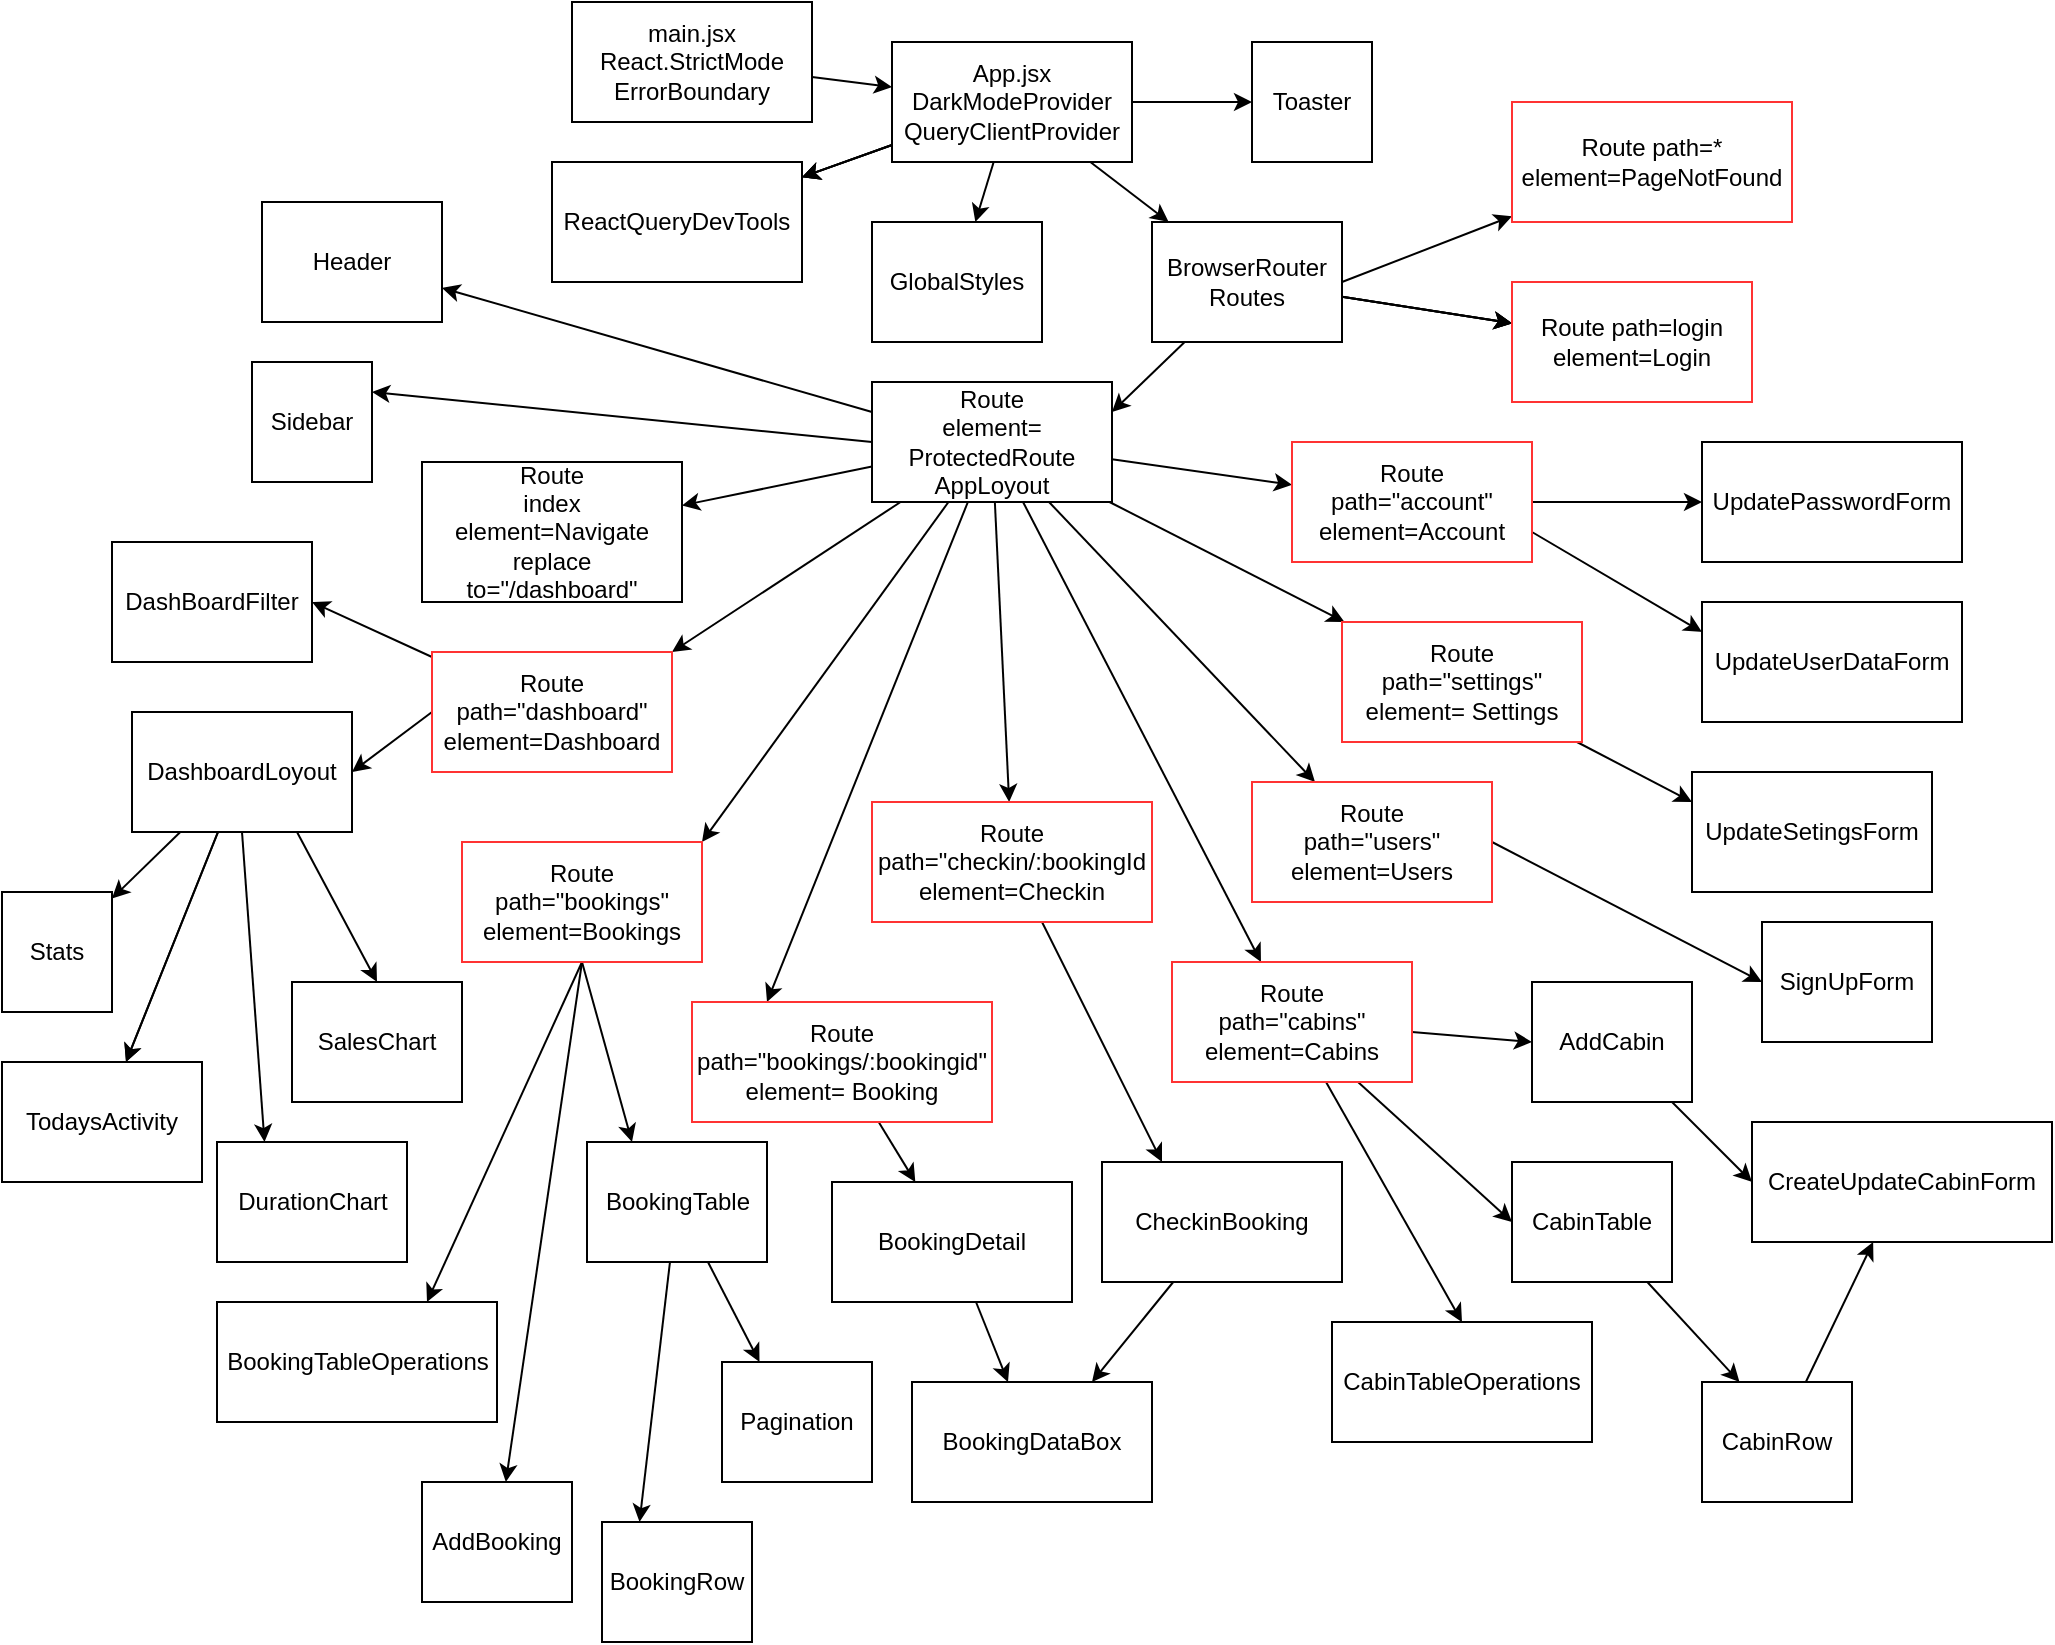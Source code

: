 <mxfile>
    <diagram id="0fPUA0yF3f081vdJiWO1" name="Page-1">
        <mxGraphModel dx="1034" dy="536" grid="1" gridSize="10" guides="1" tooltips="1" connect="1" arrows="1" fold="1" page="1" pageScale="1" pageWidth="1100" pageHeight="850" math="0" shadow="0">
            <root>
                <mxCell id="0"/>
                <mxCell id="1" parent="0"/>
                <mxCell id="7" value="" style="edgeStyle=none;html=1;" parent="1" source="3" target="6" edge="1">
                    <mxGeometry relative="1" as="geometry"/>
                </mxCell>
                <mxCell id="3" value="main.jsx&lt;br&gt;React.StrictMode&lt;br&gt;ErrorBoundary" style="rounded=0;whiteSpace=wrap;html=1;" parent="1" vertex="1">
                    <mxGeometry x="300" y="10" width="120" height="60" as="geometry"/>
                </mxCell>
                <mxCell id="9" value="" style="edgeStyle=none;html=1;" parent="1" source="6" target="8" edge="1">
                    <mxGeometry relative="1" as="geometry"/>
                </mxCell>
                <mxCell id="10" value="" style="edgeStyle=none;html=1;" parent="1" source="6" target="8" edge="1">
                    <mxGeometry relative="1" as="geometry"/>
                </mxCell>
                <mxCell id="11" value="" style="edgeStyle=none;html=1;" parent="1" source="6" target="8" edge="1">
                    <mxGeometry relative="1" as="geometry"/>
                </mxCell>
                <mxCell id="13" value="" style="edgeStyle=none;html=1;" parent="1" source="6" target="12" edge="1">
                    <mxGeometry relative="1" as="geometry"/>
                </mxCell>
                <mxCell id="16" value="" style="edgeStyle=none;html=1;" parent="1" source="6" target="15" edge="1">
                    <mxGeometry relative="1" as="geometry"/>
                </mxCell>
                <mxCell id="18" value="" style="edgeStyle=none;html=1;" parent="1" source="6" target="17" edge="1">
                    <mxGeometry relative="1" as="geometry"/>
                </mxCell>
                <mxCell id="6" value="App.jsx&lt;br&gt;DarkModeProvider&lt;br&gt;QueryClientProvider" style="rounded=0;whiteSpace=wrap;html=1;" parent="1" vertex="1">
                    <mxGeometry x="460" y="30" width="120" height="60" as="geometry"/>
                </mxCell>
                <mxCell id="8" value="ReactQueryDevTools" style="rounded=0;whiteSpace=wrap;html=1;" parent="1" vertex="1">
                    <mxGeometry x="290" y="90" width="125" height="60" as="geometry"/>
                </mxCell>
                <mxCell id="12" value="GlobalStyles" style="rounded=0;whiteSpace=wrap;html=1;" parent="1" vertex="1">
                    <mxGeometry x="450" y="120" width="85" height="60" as="geometry"/>
                </mxCell>
                <mxCell id="20" value="" style="edgeStyle=none;html=1;entryX=1;entryY=0.25;entryDx=0;entryDy=0;" parent="1" source="15" target="19" edge="1">
                    <mxGeometry relative="1" as="geometry"/>
                </mxCell>
                <mxCell id="24" value="" style="edgeStyle=none;html=1;" parent="1" source="15" target="23" edge="1">
                    <mxGeometry relative="1" as="geometry"/>
                </mxCell>
                <mxCell id="25" value="" style="edgeStyle=none;html=1;" parent="1" source="15" target="23" edge="1">
                    <mxGeometry relative="1" as="geometry"/>
                </mxCell>
                <mxCell id="26" value="" style="edgeStyle=none;html=1;" parent="1" source="15" target="23" edge="1">
                    <mxGeometry relative="1" as="geometry"/>
                </mxCell>
                <mxCell id="15" value="BrowserRouter&lt;br&gt;Routes" style="rounded=0;whiteSpace=wrap;html=1;" parent="1" vertex="1">
                    <mxGeometry x="590" y="120" width="95" height="60" as="geometry"/>
                </mxCell>
                <mxCell id="17" value="Toaster" style="rounded=0;whiteSpace=wrap;html=1;" parent="1" vertex="1">
                    <mxGeometry x="640" y="30" width="60" height="60" as="geometry"/>
                </mxCell>
                <mxCell id="31" value="" style="edgeStyle=none;html=1;" parent="1" source="19" target="30" edge="1">
                    <mxGeometry relative="1" as="geometry"/>
                </mxCell>
                <mxCell id="33" value="" style="edgeStyle=none;html=1;entryX=1;entryY=0;entryDx=0;entryDy=0;" parent="1" source="19" target="32" edge="1">
                    <mxGeometry relative="1" as="geometry"/>
                </mxCell>
                <mxCell id="35" value="" style="edgeStyle=none;html=1;entryX=1;entryY=0;entryDx=0;entryDy=0;" parent="1" source="19" target="34" edge="1">
                    <mxGeometry relative="1" as="geometry"/>
                </mxCell>
                <mxCell id="37" value="" style="edgeStyle=none;html=1;entryX=0.25;entryY=0;entryDx=0;entryDy=0;" parent="1" source="19" target="36" edge="1">
                    <mxGeometry relative="1" as="geometry"/>
                </mxCell>
                <mxCell id="39" value="" style="edgeStyle=none;html=1;" parent="1" source="19" target="38" edge="1">
                    <mxGeometry relative="1" as="geometry"/>
                </mxCell>
                <mxCell id="42" value="" style="edgeStyle=none;html=1;" parent="1" source="19" target="41" edge="1">
                    <mxGeometry relative="1" as="geometry"/>
                </mxCell>
                <mxCell id="44" value="" style="edgeStyle=none;html=1;" parent="1" source="19" target="43" edge="1">
                    <mxGeometry relative="1" as="geometry"/>
                </mxCell>
                <mxCell id="46" value="" style="edgeStyle=none;html=1;" parent="1" source="19" target="45" edge="1">
                    <mxGeometry relative="1" as="geometry"/>
                </mxCell>
                <mxCell id="49" value="" style="edgeStyle=none;html=1;" parent="1" source="19" target="48" edge="1">
                    <mxGeometry relative="1" as="geometry"/>
                </mxCell>
                <mxCell id="55" style="edgeStyle=none;html=1;exitX=0;exitY=0.25;exitDx=0;exitDy=0;" edge="1" parent="1" source="19" target="53">
                    <mxGeometry relative="1" as="geometry"/>
                </mxCell>
                <mxCell id="57" style="edgeStyle=none;html=1;exitX=0;exitY=0.5;exitDx=0;exitDy=0;entryX=1;entryY=0.25;entryDx=0;entryDy=0;" edge="1" parent="1" source="19" target="56">
                    <mxGeometry relative="1" as="geometry"/>
                </mxCell>
                <mxCell id="19" value="Route&lt;br&gt;element= ProtectedRoute&lt;br&gt;AppLoyout" style="rounded=0;whiteSpace=wrap;html=1;" parent="1" vertex="1">
                    <mxGeometry x="450" y="200" width="120" height="60" as="geometry"/>
                </mxCell>
                <mxCell id="29" value="" style="edgeStyle=none;html=1;exitX=1;exitY=0.5;exitDx=0;exitDy=0;" parent="1" source="15" target="28" edge="1">
                    <mxGeometry relative="1" as="geometry"/>
                </mxCell>
                <mxCell id="23" value="Route path=login element=Login" style="rounded=0;whiteSpace=wrap;html=1;strokeColor=#Ff3333;" parent="1" vertex="1">
                    <mxGeometry x="770" y="150" width="120" height="60" as="geometry"/>
                </mxCell>
                <mxCell id="28" value="Route path=* element=PageNotFound" style="rounded=0;whiteSpace=wrap;html=1;strokeColor=#Ff3333;" parent="1" vertex="1">
                    <mxGeometry x="770" y="60" width="140" height="60" as="geometry"/>
                </mxCell>
                <mxCell id="30" value="Route&lt;br&gt;index element=Navigate replace to=&quot;/dashboard&quot;" style="rounded=0;whiteSpace=wrap;html=1;" parent="1" vertex="1">
                    <mxGeometry x="225" y="240" width="130" height="70" as="geometry"/>
                </mxCell>
                <mxCell id="60" value="" style="edgeStyle=none;html=1;entryX=1;entryY=0.5;entryDx=0;entryDy=0;" edge="1" parent="1" source="32" target="70">
                    <mxGeometry relative="1" as="geometry">
                        <mxPoint x="180.0" y="372.727" as="targetPoint"/>
                    </mxGeometry>
                </mxCell>
                <mxCell id="63" style="edgeStyle=none;html=1;exitX=0;exitY=0.5;exitDx=0;exitDy=0;entryX=1;entryY=0.5;entryDx=0;entryDy=0;" edge="1" parent="1" source="32" target="61">
                    <mxGeometry relative="1" as="geometry"/>
                </mxCell>
                <mxCell id="32" value="Route&lt;br&gt;path=&quot;dashboard&quot; element=Dashboard" style="rounded=0;whiteSpace=wrap;html=1;strokeColor=#FF3333;" parent="1" vertex="1">
                    <mxGeometry x="230" y="335" width="120" height="60" as="geometry"/>
                </mxCell>
                <mxCell id="86" style="edgeStyle=none;html=1;exitX=0.5;exitY=1;exitDx=0;exitDy=0;entryX=0.75;entryY=0;entryDx=0;entryDy=0;" edge="1" parent="1" source="34" target="85">
                    <mxGeometry relative="1" as="geometry"/>
                </mxCell>
                <mxCell id="88" style="edgeStyle=none;html=1;exitX=0.5;exitY=1;exitDx=0;exitDy=0;" edge="1" parent="1" source="34" target="87">
                    <mxGeometry relative="1" as="geometry"/>
                </mxCell>
                <mxCell id="90" style="edgeStyle=none;html=1;exitX=0.5;exitY=1;exitDx=0;exitDy=0;entryX=0.25;entryY=0;entryDx=0;entryDy=0;" edge="1" parent="1" source="34" target="89">
                    <mxGeometry relative="1" as="geometry"/>
                </mxCell>
                <mxCell id="34" value="Route&lt;br&gt;path=&quot;bookings&quot; element=Bookings" style="rounded=0;whiteSpace=wrap;html=1;strokeColor=#FF3333;" parent="1" vertex="1">
                    <mxGeometry x="245" y="430" width="120" height="60" as="geometry"/>
                </mxCell>
                <mxCell id="92" value="" style="edgeStyle=none;html=1;" edge="1" parent="1" source="36" target="91">
                    <mxGeometry relative="1" as="geometry"/>
                </mxCell>
                <mxCell id="36" value="Route&lt;br&gt;path=&quot;bookings/:bookingid&quot; element= Booking" style="rounded=0;whiteSpace=wrap;html=1;strokeColor=#Ff3333;" parent="1" vertex="1">
                    <mxGeometry x="360" y="510" width="150" height="60" as="geometry"/>
                </mxCell>
                <mxCell id="103" style="edgeStyle=none;html=1;entryX=0.25;entryY=0;entryDx=0;entryDy=0;" edge="1" parent="1" source="38" target="104">
                    <mxGeometry relative="1" as="geometry">
                        <mxPoint x="630.0" y="650" as="targetPoint"/>
                    </mxGeometry>
                </mxCell>
                <mxCell id="38" value="Route&lt;br&gt;path=&quot;checkin/:bookingId&lt;br&gt;element=Checkin" style="rounded=0;whiteSpace=wrap;html=1;strokeColor=#Ff3333;" parent="1" vertex="1">
                    <mxGeometry x="450" y="410" width="140" height="60" as="geometry"/>
                </mxCell>
                <mxCell id="107" value="" style="edgeStyle=none;html=1;entryX=0.5;entryY=0;entryDx=0;entryDy=0;" edge="1" parent="1" source="41" target="108">
                    <mxGeometry relative="1" as="geometry">
                        <mxPoint x="820" y="570" as="targetPoint"/>
                    </mxGeometry>
                </mxCell>
                <mxCell id="110" style="edgeStyle=none;html=1;entryX=0;entryY=0.5;entryDx=0;entryDy=0;" edge="1" parent="1" source="41" target="109">
                    <mxGeometry relative="1" as="geometry"/>
                </mxCell>
                <mxCell id="112" style="edgeStyle=none;html=1;entryX=0;entryY=0.5;entryDx=0;entryDy=0;" edge="1" parent="1" source="41" target="111">
                    <mxGeometry relative="1" as="geometry"/>
                </mxCell>
                <mxCell id="41" value="Route&lt;br&gt;path=&quot;cabins&quot;&lt;br&gt;element=Cabins" style="rounded=0;whiteSpace=wrap;html=1;strokeColor=#Ff3333;" parent="1" vertex="1">
                    <mxGeometry x="600" y="490" width="120" height="60" as="geometry"/>
                </mxCell>
                <mxCell id="119" style="edgeStyle=none;html=1;entryX=0;entryY=0.5;entryDx=0;entryDy=0;exitX=1;exitY=0.5;exitDx=0;exitDy=0;" edge="1" parent="1" source="43" target="118">
                    <mxGeometry relative="1" as="geometry"/>
                </mxCell>
                <mxCell id="43" value="Route&lt;br&gt;path=&quot;users&quot;&lt;br&gt;element=Users" style="rounded=0;whiteSpace=wrap;html=1;strokeColor=#Ff3333;" parent="1" vertex="1">
                    <mxGeometry x="640" y="400" width="120" height="60" as="geometry"/>
                </mxCell>
                <mxCell id="121" style="edgeStyle=none;html=1;entryX=0;entryY=0.25;entryDx=0;entryDy=0;" edge="1" parent="1" source="45" target="120">
                    <mxGeometry relative="1" as="geometry"/>
                </mxCell>
                <mxCell id="45" value="Route&lt;br&gt;path=&quot;settings&quot; element= Settings" style="rounded=0;whiteSpace=wrap;html=1;strokeColor=#Ff3333;" parent="1" vertex="1">
                    <mxGeometry x="685" y="320" width="120" height="60" as="geometry"/>
                </mxCell>
                <mxCell id="123" style="edgeStyle=none;html=1;entryX=0;entryY=0.25;entryDx=0;entryDy=0;exitX=1;exitY=0.75;exitDx=0;exitDy=0;" edge="1" parent="1" source="48" target="122">
                    <mxGeometry relative="1" as="geometry"/>
                </mxCell>
                <mxCell id="125" style="edgeStyle=none;html=1;entryX=0;entryY=0.5;entryDx=0;entryDy=0;" edge="1" parent="1" source="48" target="124">
                    <mxGeometry relative="1" as="geometry"/>
                </mxCell>
                <mxCell id="48" value="Route&lt;br&gt;path=&quot;account&quot; element=Account" style="rounded=0;whiteSpace=wrap;html=1;strokeColor=#Ff3333;" parent="1" vertex="1">
                    <mxGeometry x="660" y="230" width="120" height="60" as="geometry"/>
                </mxCell>
                <mxCell id="53" value="Header" style="whiteSpace=wrap;html=1;" vertex="1" parent="1">
                    <mxGeometry x="145" y="110" width="90" height="60" as="geometry"/>
                </mxCell>
                <mxCell id="56" value="Sidebar" style="whiteSpace=wrap;html=1;" vertex="1" parent="1">
                    <mxGeometry x="140" y="190" width="60" height="60" as="geometry"/>
                </mxCell>
                <mxCell id="76" value="" style="edgeStyle=none;html=1;" edge="1" parent="1" source="61" target="75">
                    <mxGeometry relative="1" as="geometry"/>
                </mxCell>
                <mxCell id="78" value="" style="edgeStyle=none;html=1;" edge="1" parent="1" source="61" target="77">
                    <mxGeometry relative="1" as="geometry"/>
                </mxCell>
                <mxCell id="79" value="" style="edgeStyle=none;html=1;" edge="1" parent="1" source="61" target="77">
                    <mxGeometry relative="1" as="geometry"/>
                </mxCell>
                <mxCell id="81" style="edgeStyle=none;html=1;exitX=0.5;exitY=1;exitDx=0;exitDy=0;entryX=0.25;entryY=0;entryDx=0;entryDy=0;" edge="1" parent="1" source="61" target="80">
                    <mxGeometry relative="1" as="geometry"/>
                </mxCell>
                <mxCell id="83" style="edgeStyle=none;html=1;exitX=0.75;exitY=1;exitDx=0;exitDy=0;entryX=0.5;entryY=0;entryDx=0;entryDy=0;" edge="1" parent="1" source="61" target="82">
                    <mxGeometry relative="1" as="geometry"/>
                </mxCell>
                <mxCell id="61" value="DashboardLoyout" style="whiteSpace=wrap;html=1;rounded=0;" vertex="1" parent="1">
                    <mxGeometry x="80" y="365" width="110" height="60" as="geometry"/>
                </mxCell>
                <mxCell id="70" value="DashBoardFilter" style="whiteSpace=wrap;html=1;" vertex="1" parent="1">
                    <mxGeometry x="70" y="280" width="100" height="60" as="geometry"/>
                </mxCell>
                <mxCell id="75" value="Stats" style="whiteSpace=wrap;html=1;rounded=0;" vertex="1" parent="1">
                    <mxGeometry x="15" y="455" width="55" height="60" as="geometry"/>
                </mxCell>
                <mxCell id="77" value="TodaysActivity" style="whiteSpace=wrap;html=1;rounded=0;" vertex="1" parent="1">
                    <mxGeometry x="15" y="540" width="100" height="60" as="geometry"/>
                </mxCell>
                <mxCell id="80" value="DurationChart" style="whiteSpace=wrap;html=1;rounded=0;" vertex="1" parent="1">
                    <mxGeometry x="122.5" y="580" width="95" height="60" as="geometry"/>
                </mxCell>
                <mxCell id="82" value="SalesChart" style="whiteSpace=wrap;html=1;rounded=0;" vertex="1" parent="1">
                    <mxGeometry x="160" y="500" width="85" height="60" as="geometry"/>
                </mxCell>
                <mxCell id="85" value="BookingTableOperations" style="whiteSpace=wrap;html=1;rounded=0;" vertex="1" parent="1">
                    <mxGeometry x="122.5" y="660" width="140" height="60" as="geometry"/>
                </mxCell>
                <mxCell id="87" value="AddBooking" style="whiteSpace=wrap;html=1;rounded=0;" vertex="1" parent="1">
                    <mxGeometry x="225" y="750" width="75" height="60" as="geometry"/>
                </mxCell>
                <mxCell id="98" style="edgeStyle=none;html=1;entryX=0.25;entryY=0;entryDx=0;entryDy=0;" edge="1" parent="1" source="89" target="99">
                    <mxGeometry relative="1" as="geometry">
                        <mxPoint x="360.0" y="740" as="targetPoint"/>
                    </mxGeometry>
                </mxCell>
                <mxCell id="102" style="edgeStyle=none;html=1;entryX=0.25;entryY=0;entryDx=0;entryDy=0;" edge="1" parent="1" source="89" target="100">
                    <mxGeometry relative="1" as="geometry"/>
                </mxCell>
                <mxCell id="89" value="BookingTable" style="whiteSpace=wrap;html=1;rounded=0;" vertex="1" parent="1">
                    <mxGeometry x="307.5" y="580" width="90" height="60" as="geometry"/>
                </mxCell>
                <mxCell id="94" value="" style="edgeStyle=none;html=1;" edge="1" parent="1" source="91" target="93">
                    <mxGeometry relative="1" as="geometry"/>
                </mxCell>
                <mxCell id="91" value="BookingDetail" style="whiteSpace=wrap;html=1;rounded=0;" vertex="1" parent="1">
                    <mxGeometry x="430" y="600" width="120" height="60" as="geometry"/>
                </mxCell>
                <mxCell id="93" value="BookingDataBox" style="whiteSpace=wrap;html=1;rounded=0;" vertex="1" parent="1">
                    <mxGeometry x="470" y="700" width="120" height="60" as="geometry"/>
                </mxCell>
                <mxCell id="99" value="BookingRow" style="whiteSpace=wrap;html=1;rounded=0;" vertex="1" parent="1">
                    <mxGeometry x="315" y="770" width="75" height="60" as="geometry"/>
                </mxCell>
                <mxCell id="100" value="Pagination" style="whiteSpace=wrap;html=1;rounded=0;" vertex="1" parent="1">
                    <mxGeometry x="375" y="690" width="75" height="60" as="geometry"/>
                </mxCell>
                <mxCell id="105" style="edgeStyle=none;html=1;entryX=0.75;entryY=0;entryDx=0;entryDy=0;" edge="1" parent="1" source="104" target="93">
                    <mxGeometry relative="1" as="geometry"/>
                </mxCell>
                <mxCell id="104" value="CheckinBooking" style="whiteSpace=wrap;html=1;rounded=0;" vertex="1" parent="1">
                    <mxGeometry x="565" y="590" width="120" height="60" as="geometry"/>
                </mxCell>
                <mxCell id="108" value="&lt;span style=&quot;font-weight: normal;&quot;&gt;CabinTableOperations&lt;/span&gt;" style="whiteSpace=wrap;html=1;rounded=0;fontStyle=1" vertex="1" parent="1">
                    <mxGeometry x="680" y="670" width="130" height="60" as="geometry"/>
                </mxCell>
                <mxCell id="114" style="edgeStyle=none;html=1;entryX=0.25;entryY=0;entryDx=0;entryDy=0;" edge="1" parent="1" source="109" target="113">
                    <mxGeometry relative="1" as="geometry"/>
                </mxCell>
                <mxCell id="109" value="&lt;span style=&quot;font-weight: normal;&quot;&gt;CabinTable&lt;/span&gt;" style="whiteSpace=wrap;html=1;rounded=0;fontStyle=1" vertex="1" parent="1">
                    <mxGeometry x="770" y="590" width="80" height="60" as="geometry"/>
                </mxCell>
                <mxCell id="117" style="edgeStyle=none;html=1;entryX=0;entryY=0.5;entryDx=0;entryDy=0;" edge="1" parent="1" source="111" target="116">
                    <mxGeometry relative="1" as="geometry"/>
                </mxCell>
                <mxCell id="111" value="&lt;span style=&quot;font-weight: normal;&quot;&gt;AddCabin&lt;/span&gt;" style="whiteSpace=wrap;html=1;rounded=0;fontStyle=1" vertex="1" parent="1">
                    <mxGeometry x="780" y="500" width="80" height="60" as="geometry"/>
                </mxCell>
                <mxCell id="115" style="edgeStyle=none;html=1;" edge="1" parent="1" source="113" target="116">
                    <mxGeometry relative="1" as="geometry">
                        <mxPoint x="980" y="770" as="targetPoint"/>
                    </mxGeometry>
                </mxCell>
                <mxCell id="113" value="CabinRow" style="whiteSpace=wrap;html=1;rounded=0;" vertex="1" parent="1">
                    <mxGeometry x="865" y="700" width="75" height="60" as="geometry"/>
                </mxCell>
                <mxCell id="116" value="CreateUpdateCabinForm" style="whiteSpace=wrap;html=1;rounded=0;" vertex="1" parent="1">
                    <mxGeometry x="890" y="570" width="150" height="60" as="geometry"/>
                </mxCell>
                <mxCell id="118" value="SignUpForm" style="whiteSpace=wrap;html=1;rounded=0;" vertex="1" parent="1">
                    <mxGeometry x="895" y="470" width="85" height="60" as="geometry"/>
                </mxCell>
                <mxCell id="120" value="UpdateSetingsForm" style="whiteSpace=wrap;html=1;rounded=0;" vertex="1" parent="1">
                    <mxGeometry x="860" y="395" width="120" height="60" as="geometry"/>
                </mxCell>
                <mxCell id="122" value="UpdateUserDataForm" style="whiteSpace=wrap;html=1;rounded=0;" vertex="1" parent="1">
                    <mxGeometry x="865" y="310" width="130" height="60" as="geometry"/>
                </mxCell>
                <mxCell id="124" value="UpdatePasswordForm" style="whiteSpace=wrap;html=1;rounded=0;" vertex="1" parent="1">
                    <mxGeometry x="865" y="230" width="130" height="60" as="geometry"/>
                </mxCell>
            </root>
        </mxGraphModel>
    </diagram>
</mxfile>